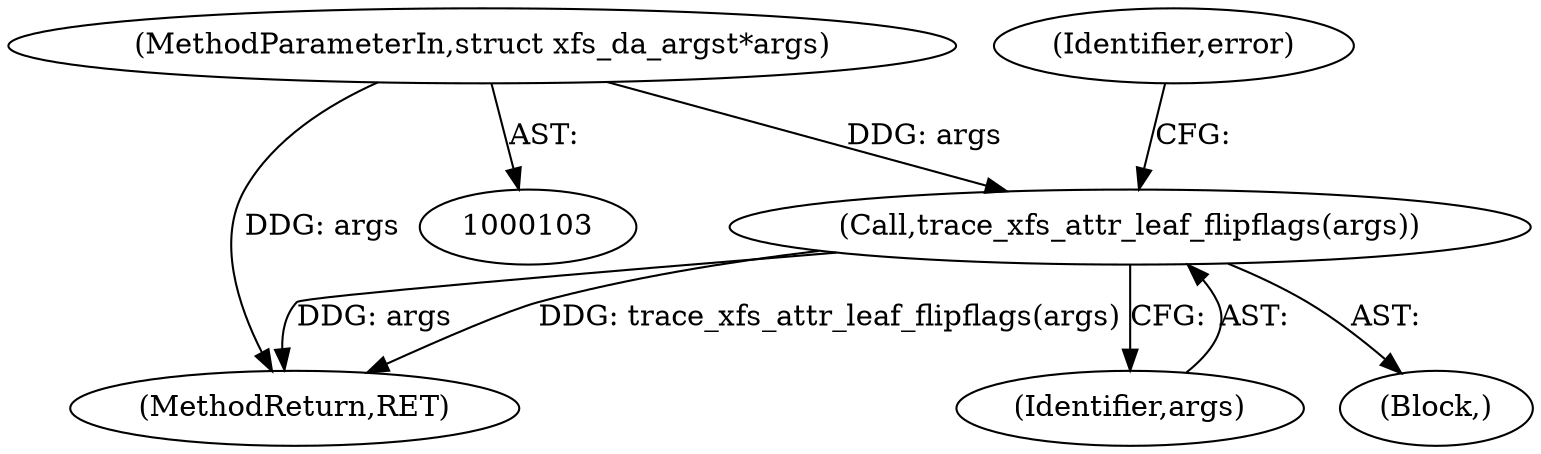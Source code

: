 digraph "0_linux_8275cdd0e7ac550dcce2b3ef6d2fb3b808c1ae59_4@pointer" {
"1000121" [label="(Call,trace_xfs_attr_leaf_flipflags(args))"];
"1000104" [label="(MethodParameterIn,struct xfs_da_args\t*args)"];
"1000498" [label="(MethodReturn,RET)"];
"1000122" [label="(Identifier,args)"];
"1000124" [label="(Identifier,error)"];
"1000104" [label="(MethodParameterIn,struct xfs_da_args\t*args)"];
"1000105" [label="(Block,)"];
"1000121" [label="(Call,trace_xfs_attr_leaf_flipflags(args))"];
"1000121" -> "1000105"  [label="AST: "];
"1000121" -> "1000122"  [label="CFG: "];
"1000122" -> "1000121"  [label="AST: "];
"1000124" -> "1000121"  [label="CFG: "];
"1000121" -> "1000498"  [label="DDG: trace_xfs_attr_leaf_flipflags(args)"];
"1000121" -> "1000498"  [label="DDG: args"];
"1000104" -> "1000121"  [label="DDG: args"];
"1000104" -> "1000103"  [label="AST: "];
"1000104" -> "1000498"  [label="DDG: args"];
}
